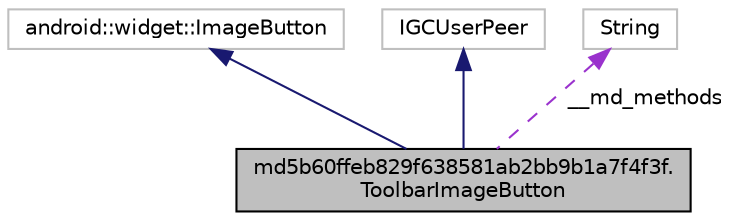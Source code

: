 digraph "md5b60ffeb829f638581ab2bb9b1a7f4f3f.ToolbarImageButton"
{
  edge [fontname="Helvetica",fontsize="10",labelfontname="Helvetica",labelfontsize="10"];
  node [fontname="Helvetica",fontsize="10",shape=record];
  Node3 [label="md5b60ffeb829f638581ab2bb9b1a7f4f3f.\lToolbarImageButton",height=0.2,width=0.4,color="black", fillcolor="grey75", style="filled", fontcolor="black"];
  Node4 -> Node3 [dir="back",color="midnightblue",fontsize="10",style="solid"];
  Node4 [label="android::widget::ImageButton",height=0.2,width=0.4,color="grey75", fillcolor="white", style="filled"];
  Node5 -> Node3 [dir="back",color="midnightblue",fontsize="10",style="solid"];
  Node5 [label="IGCUserPeer",height=0.2,width=0.4,color="grey75", fillcolor="white", style="filled"];
  Node6 -> Node3 [dir="back",color="darkorchid3",fontsize="10",style="dashed",label=" __md_methods" ];
  Node6 [label="String",height=0.2,width=0.4,color="grey75", fillcolor="white", style="filled"];
}
